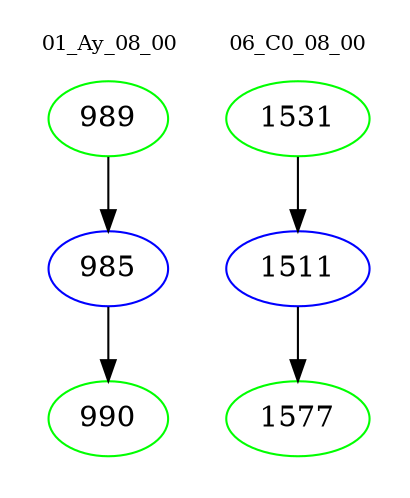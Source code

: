 digraph{
subgraph cluster_0 {
color = white
label = "01_Ay_08_00";
fontsize=10;
T0_989 [label="989", color="green"]
T0_989 -> T0_985 [color="black"]
T0_985 [label="985", color="blue"]
T0_985 -> T0_990 [color="black"]
T0_990 [label="990", color="green"]
}
subgraph cluster_1 {
color = white
label = "06_C0_08_00";
fontsize=10;
T1_1531 [label="1531", color="green"]
T1_1531 -> T1_1511 [color="black"]
T1_1511 [label="1511", color="blue"]
T1_1511 -> T1_1577 [color="black"]
T1_1577 [label="1577", color="green"]
}
}
